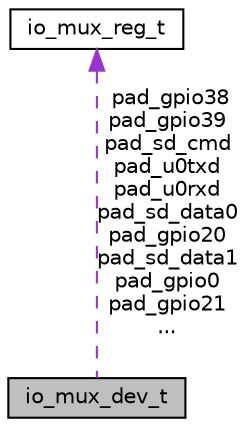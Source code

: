 digraph "io_mux_dev_t"
{
  edge [fontname="Helvetica",fontsize="10",labelfontname="Helvetica",labelfontsize="10"];
  node [fontname="Helvetica",fontsize="10",shape=record];
  Node1 [label="io_mux_dev_t",height=0.2,width=0.4,color="black", fillcolor="grey75", style="filled", fontcolor="black"];
  Node2 -> Node1 [dir="back",color="darkorchid3",fontsize="10",style="dashed",label=" pad_gpio38\npad_gpio39\npad_sd_cmd\npad_u0txd\npad_u0rxd\npad_sd_data0\npad_gpio20\npad_sd_data1\npad_gpio0\npad_gpio21\n..." ,fontname="Helvetica"];
  Node2 [label="io_mux_reg_t",height=0.2,width=0.4,color="black", fillcolor="white", style="filled",URL="$structio__mux__reg__t.html"];
}
